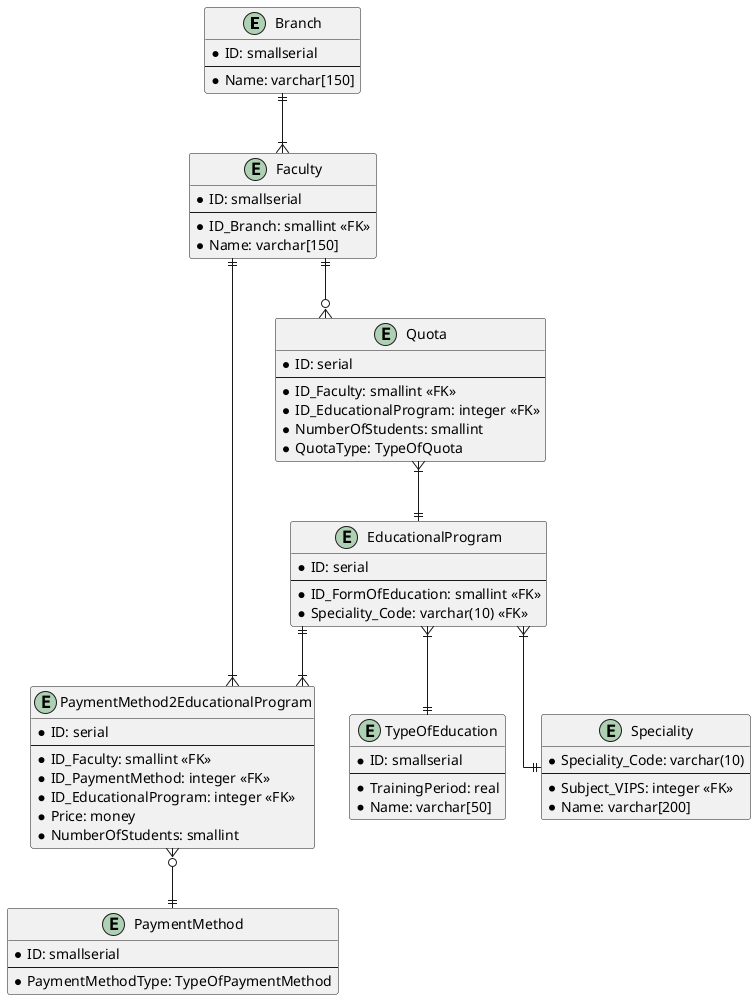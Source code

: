 @startuml
skinparam linetype ortho
entity Branch {
	  * ID: smallserial
	  --
	  * Name: varchar[150]
}
entity Faculty {
	  * ID: smallserial
	  --
	  * ID_Branch: smallint <<FK>>
	  * Name: varchar[150]
}

'entity Faculty2EducationalProgram {
	  '* ID_Faculty: smallint <<FK>>
	  '* ID_EducationalProgram: integer <<FK>>
	  '--
'}
entity Quota {
	* ID: serial
	--
	* ID_Faculty: smallint <<FK>>
	* ID_EducationalProgram: integer <<FK>>
	* NumberOfStudents: smallint
	* QuotaType: TypeOfQuota
}
entity PaymentMethod2EducationalProgram {
	* ID: serial
	--
	* ID_Faculty: smallint <<FK>>
	* ID_PaymentMethod: integer <<FK>>
	* ID_EducationalProgram: integer <<FK>>
	* Price: money
	* NumberOfStudents: smallint
}

entity TypeOfEducation {
	  * ID: smallserial
	  --
	  * TrainingPeriod: real
	  * Name: varchar[50]
}
entity EducationalProgram {
	  * ID: serial
	  --
	  * ID_FormOfEducation: smallint <<FK>>
	  * Speciality_Code: varchar(10) <<FK>>
}
entity PaymentMethod {
	  * ID: smallserial
	  --
	  * PaymentMethodType: TypeOfPaymentMethod
}


entity Speciality {
	* Speciality_Code: varchar(10)
	--
	* Subject_VIPS: integer <<FK>>
	* Name: varchar[200]
}

Faculty ||--|{ PaymentMethod2EducationalProgram
Branch ||--|{ Faculty
Faculty ||--o{ Quota

EducationalProgram ||--|{  PaymentMethod2EducationalProgram
PaymentMethod2EducationalProgram }o--|| PaymentMethod

Quota }|--|| EducationalProgram

EducationalProgram }|--|| TypeOfEducation
EducationalProgram }|--|| Speciality




newpage
skinparam linetype ortho
entity Speciality {
	* Speciality_Code: varchar(10)
	--
	* Subject_VIPS: integer <<FK>>
	* Name: varchar[200]
}
entity Subject2SpecialityEGE {
	* Speciality_Code: varchar(10) <<FK>>
	* IDSubject: integer <<FK>>
	--
}
entity Subject {
	* ID: serial
	--
	* Name: varchar[80]
	* MinimumEGEScore: smallint 
}

'normalized
entity BenefitsForTheWinners {
	* ID: smalllserial
	--
	* BC: BenefitCode
	* MinimumEGEScore: smallint
}

entity Olympiad {
	* ID: serial
	--
	* Name: varchar[150]
	* IDBenefits: smallint <<FK>>
}
entity OlympiadCertificate {
	* ID: serial
	--
	* ID_Olympiad: integer <<FK>>
	* IDSubject: integer <<FK>>
}
entity OlympiadCertificate2Speciality {
	* ID_OlympiadCertificate: integer <<FK>>
	* Speciality_Code: varchar(10) <<FK>>
	--
}

entity EducationalProgram {
	  * ID: serial
	  --
	  * ID_FormOfEducation: smallint <<FK>>
	  * Speciality_Code: varchar(10) <<FK>>
}

BenefitsForTheWinners ||-left-|{ Olympiad
Olympiad ||--o{ OlympiadCertificate
'	
EducationalProgram }|--|| Speciality
Speciality }|-left-|| "В.И.П.С." Subject
Subject ||--|{ Subject2SpecialityEGE
Subject2SpecialityEGE }|--|| Speciality
OlympiadCertificate ||--|{ OlympiadCertificate2Speciality
OlympiadCertificate2Speciality }|--||  Speciality
OlympiadCertificate }o--|| Subject

newpage
skinparam linetype ortho
entity Enrollee {
	* ID: serial
	--
	* Name: varchar[100]
	* DOB: date
	* EducationalDocument: DocumentOfEducation
	* AchievementPoints: smallint
	* RightToSpecialQuota: boolean
	* AgreementOnTargetTraining: boolean
	* RightToPriorityAdmission: boolean
	* Disabled: boolean
	* Compatriot: boolean
}

entity ReceivedCertificate {
	* ID_Enrollee: integer <<FK>>
	* ID_OlympiadCertificate: integer <<FK>>
	--
	* DateOfReceiving: date
}
entity OlympiadCertificate {
	* ID: serial
	--
	* ID_Olympiad: integer <<FK>>
	* IDSubject: integer <<FK>>
}
entity PassedEGE {
	* ID: serial
	--
	* ID_Enrollee: integer <<FK>>
	* ID_Subject: integer <<FK>>
	* DateOfExam: date
	* Score: smallint
}
entity Subject {
	* ID: serial
	--
	* Name: varchar[80]
	* MinimumEGEScore: smallint 
}
entity PassedVIPS {
	* ID: serial
	--
	* ID_Enrollee: integer <<FK>>
	* ID_Subject: integer <<FK>>
	* Score: smallint
}
entity Citizenship {
	* ID: smallserial
	--
	* Name: varchar[100]
	* AgreementWithRF: boolean
}

entity Enrollee2Citizenship {
	* ID_Enrollee: integer <<FK>>
	* ID_Citizenship: integer <<FK>>
	--
}

Enrollee ||--o{ ReceivedCertificate
ReceivedCertificate }|--|| OlympiadCertificate
Enrollee ||--o{ PassedEGE
PassedEGE }o--|| Subject
Enrollee ||--o{ PassedVIPS
PassedVIPS }o--|| Subject
Enrollee ||--|{ Enrollee2Citizenship
Enrollee2Citizenship }|--|| Citizenship
OlympiadCertificate }o-left-|| Subject
newpage
skinparam linetype ortho
entity Enrollee {
	* ID: serial
	--
	* Name: varchar[100]
	* DOB: date
	* EducationalDocument: DocumentOfEducation
	* AchievementPoints: smallint
	* RightToSpecialQuota: boolean
	* AgreementOnTargetTraining: boolean
	* RightToPriorityAdmission: boolean
	* Disabled: boolean
	* Compatriot: boolean
}
entity Application {
	* ID: serial
	--
	* ID_Faculty: smallint <<FK>>
	* ID_PaymentMethod: smallint <<FK>>
	* ID_Quota: integer <<FK>>
	* ID_EducationalProgram: integer <<FK>>
	* ID_Enrollee: integer <<FK>>
	* EnrolmentConsent: boolean
}
entity EducationalProgram {
	  * ID: serial
	  --
	  * ID_FormOfEducation: smallint <<FK>>
	  * Speciality_Code: varchar(10) <<FK>>
}
entity PaymentMethod {
	  * ID: smallserial
	  --
	  * PaymentMethodType: TypeOfPaymentMethod
}
entity Faculty {
	  * ID: smallserial
	  --
	  * ID_Branch: smallint <<FK>>
	  * Name: varchar[150]
}
entity Quota {
	* ID: serial
	--
	* ID_Faculty: smallint <<FK>>
	* ID_EducationalProgram: integer <<FK>>
	* NumberOfStudents: smallint
	* QuotaType: TypeOfQuota
}
Enrollee ||--|{ Application 
Application }|-left--|| EducationalProgram
Application }|-right-|| PaymentMethod
Application }|--|| Faculty
Application }o--o| Quota

newpage
entity User {
	* ID: serial
	--
	* ID_Role: smallint <<FK>>
	* Login: varchar[50]
	* Password: varchar[200]
}
entity Role {
	* ID: smallserial
	--
	* Name: varchar[200]
}	
User }o--|| Role
@enduml

@enduml
